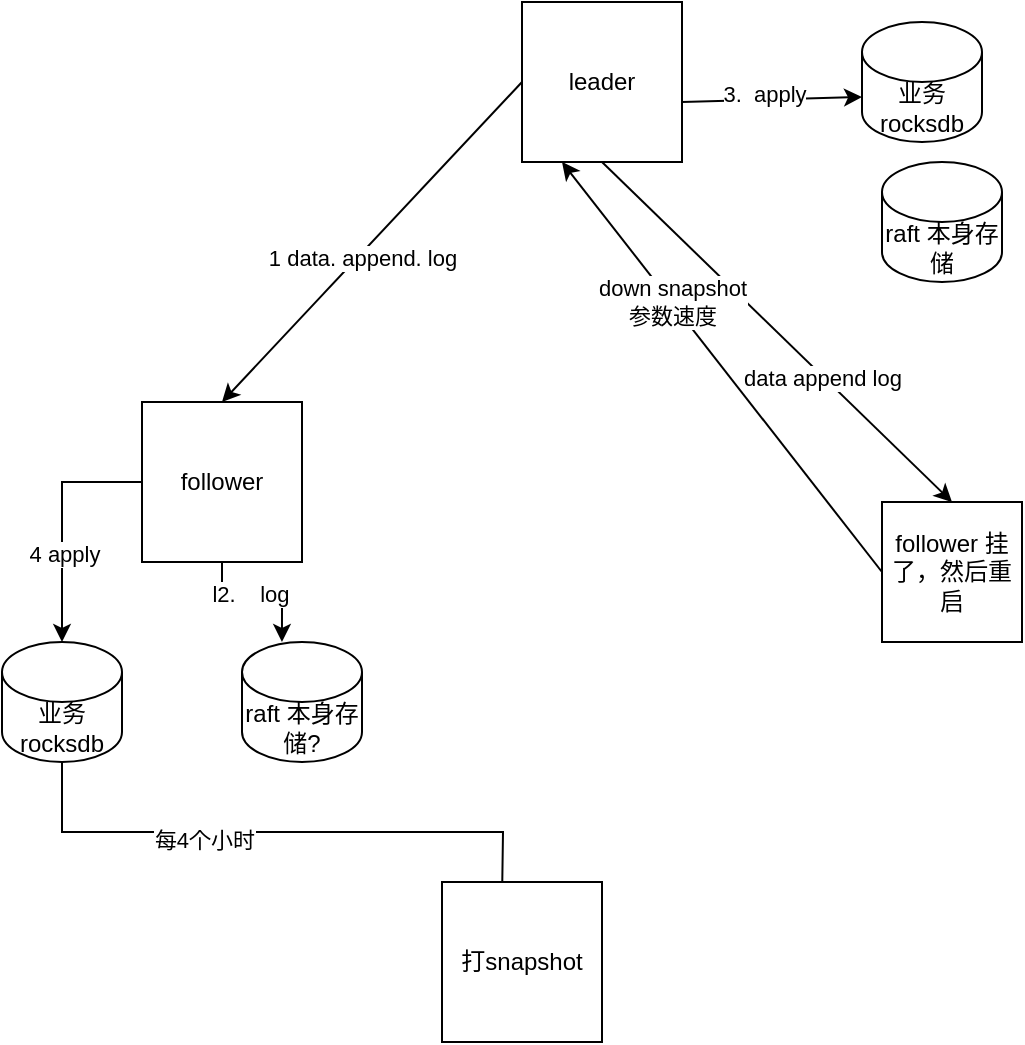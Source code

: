 <mxfile version="22.1.16" type="github">
  <diagram name="第 1 页" id="-bYgTaxVNJsQ00GNJId1">
    <mxGraphModel dx="858" dy="504" grid="1" gridSize="10" guides="1" tooltips="1" connect="1" arrows="1" fold="1" page="1" pageScale="1" pageWidth="827" pageHeight="1169" math="0" shadow="0">
      <root>
        <mxCell id="0" />
        <mxCell id="1" parent="0" />
        <mxCell id="XOAkBOD9G0rYFTy8uTz9-1" value="leader" style="whiteSpace=wrap;html=1;aspect=fixed;" vertex="1" parent="1">
          <mxGeometry x="390" y="40" width="80" height="80" as="geometry" />
        </mxCell>
        <mxCell id="XOAkBOD9G0rYFTy8uTz9-12" style="edgeStyle=orthogonalEdgeStyle;rounded=0;orthogonalLoop=1;jettySize=auto;html=1;exitX=0;exitY=0.5;exitDx=0;exitDy=0;" edge="1" parent="1" source="XOAkBOD9G0rYFTy8uTz9-2" target="XOAkBOD9G0rYFTy8uTz9-7">
          <mxGeometry relative="1" as="geometry" />
        </mxCell>
        <mxCell id="XOAkBOD9G0rYFTy8uTz9-19" value="4 apply" style="edgeLabel;html=1;align=center;verticalAlign=middle;resizable=0;points=[];" vertex="1" connectable="0" parent="XOAkBOD9G0rYFTy8uTz9-12">
          <mxGeometry x="0.267" y="1" relative="1" as="geometry">
            <mxPoint as="offset" />
          </mxGeometry>
        </mxCell>
        <mxCell id="XOAkBOD9G0rYFTy8uTz9-2" value="follower" style="whiteSpace=wrap;html=1;aspect=fixed;" vertex="1" parent="1">
          <mxGeometry x="200" y="240" width="80" height="80" as="geometry" />
        </mxCell>
        <mxCell id="XOAkBOD9G0rYFTy8uTz9-3" value="业务rocksdb" style="shape=cylinder3;whiteSpace=wrap;html=1;boundedLbl=1;backgroundOutline=1;size=15;" vertex="1" parent="1">
          <mxGeometry x="560" y="50" width="60" height="60" as="geometry" />
        </mxCell>
        <mxCell id="XOAkBOD9G0rYFTy8uTz9-4" value="" style="endArrow=classic;html=1;rounded=0;exitX=0;exitY=0.5;exitDx=0;exitDy=0;entryX=0.5;entryY=0;entryDx=0;entryDy=0;" edge="1" parent="1" source="XOAkBOD9G0rYFTy8uTz9-1" target="XOAkBOD9G0rYFTy8uTz9-2">
          <mxGeometry width="50" height="50" relative="1" as="geometry">
            <mxPoint x="390" y="290" as="sourcePoint" />
            <mxPoint x="440" y="240" as="targetPoint" />
          </mxGeometry>
        </mxCell>
        <mxCell id="XOAkBOD9G0rYFTy8uTz9-9" value="1 data. append. log" style="edgeLabel;html=1;align=center;verticalAlign=middle;resizable=0;points=[];" vertex="1" connectable="0" parent="XOAkBOD9G0rYFTy8uTz9-4">
          <mxGeometry x="0.084" y="2" relative="1" as="geometry">
            <mxPoint as="offset" />
          </mxGeometry>
        </mxCell>
        <mxCell id="XOAkBOD9G0rYFTy8uTz9-5" value="follower 挂了，然后重启" style="whiteSpace=wrap;html=1;aspect=fixed;" vertex="1" parent="1">
          <mxGeometry x="570" y="290" width="70" height="70" as="geometry" />
        </mxCell>
        <mxCell id="XOAkBOD9G0rYFTy8uTz9-6" value="" style="endArrow=classic;html=1;rounded=0;exitX=0.5;exitY=1;exitDx=0;exitDy=0;entryX=0.5;entryY=0;entryDx=0;entryDy=0;" edge="1" parent="1" source="XOAkBOD9G0rYFTy8uTz9-1" target="XOAkBOD9G0rYFTy8uTz9-5">
          <mxGeometry width="50" height="50" relative="1" as="geometry">
            <mxPoint x="520" y="190" as="sourcePoint" />
            <mxPoint x="570" y="140" as="targetPoint" />
          </mxGeometry>
        </mxCell>
        <mxCell id="XOAkBOD9G0rYFTy8uTz9-23" value="data append log" style="edgeLabel;html=1;align=center;verticalAlign=middle;resizable=0;points=[];" vertex="1" connectable="0" parent="XOAkBOD9G0rYFTy8uTz9-6">
          <mxGeometry x="0.262" y="-1" relative="1" as="geometry">
            <mxPoint as="offset" />
          </mxGeometry>
        </mxCell>
        <mxCell id="XOAkBOD9G0rYFTy8uTz9-7" value="业务rocksdb" style="shape=cylinder3;whiteSpace=wrap;html=1;boundedLbl=1;backgroundOutline=1;size=15;" vertex="1" parent="1">
          <mxGeometry x="130" y="360" width="60" height="60" as="geometry" />
        </mxCell>
        <mxCell id="XOAkBOD9G0rYFTy8uTz9-13" style="edgeStyle=orthogonalEdgeStyle;rounded=0;orthogonalLoop=1;jettySize=auto;html=1;exitX=0.5;exitY=1;exitDx=0;exitDy=0;exitPerimeter=0;" edge="1" parent="1" source="XOAkBOD9G0rYFTy8uTz9-7">
          <mxGeometry relative="1" as="geometry">
            <mxPoint x="380" y="490" as="targetPoint" />
          </mxGeometry>
        </mxCell>
        <mxCell id="XOAkBOD9G0rYFTy8uTz9-15" value="每4个小时" style="edgeLabel;html=1;align=center;verticalAlign=middle;resizable=0;points=[];" vertex="1" connectable="0" parent="XOAkBOD9G0rYFTy8uTz9-13">
          <mxGeometry x="-0.274" y="-4" relative="1" as="geometry">
            <mxPoint as="offset" />
          </mxGeometry>
        </mxCell>
        <mxCell id="XOAkBOD9G0rYFTy8uTz9-8" value="raft 本身存储?" style="shape=cylinder3;whiteSpace=wrap;html=1;boundedLbl=1;backgroundOutline=1;size=15;" vertex="1" parent="1">
          <mxGeometry x="250" y="360" width="60" height="60" as="geometry" />
        </mxCell>
        <mxCell id="XOAkBOD9G0rYFTy8uTz9-10" style="edgeStyle=orthogonalEdgeStyle;rounded=0;orthogonalLoop=1;jettySize=auto;html=1;exitX=0.5;exitY=1;exitDx=0;exitDy=0;entryX=0.333;entryY=0;entryDx=0;entryDy=0;entryPerimeter=0;" edge="1" parent="1" source="XOAkBOD9G0rYFTy8uTz9-2" target="XOAkBOD9G0rYFTy8uTz9-8">
          <mxGeometry relative="1" as="geometry" />
        </mxCell>
        <mxCell id="XOAkBOD9G0rYFTy8uTz9-11" value="l2.&amp;nbsp; &amp;nbsp; log" style="edgeLabel;html=1;align=center;verticalAlign=middle;resizable=0;points=[];" vertex="1" connectable="0" parent="XOAkBOD9G0rYFTy8uTz9-10">
          <mxGeometry x="-0.04" y="4" relative="1" as="geometry">
            <mxPoint as="offset" />
          </mxGeometry>
        </mxCell>
        <mxCell id="XOAkBOD9G0rYFTy8uTz9-14" value="打snapshot" style="whiteSpace=wrap;html=1;aspect=fixed;" vertex="1" parent="1">
          <mxGeometry x="350" y="480" width="80" height="80" as="geometry" />
        </mxCell>
        <mxCell id="XOAkBOD9G0rYFTy8uTz9-16" value="" style="endArrow=classic;html=1;rounded=0;entryX=0;entryY=0;entryDx=0;entryDy=37.5;entryPerimeter=0;" edge="1" parent="1" target="XOAkBOD9G0rYFTy8uTz9-3">
          <mxGeometry width="50" height="50" relative="1" as="geometry">
            <mxPoint x="470" y="90" as="sourcePoint" />
            <mxPoint x="520" y="40" as="targetPoint" />
          </mxGeometry>
        </mxCell>
        <mxCell id="XOAkBOD9G0rYFTy8uTz9-17" value="3.&amp;nbsp; apply" style="edgeLabel;html=1;align=center;verticalAlign=middle;resizable=0;points=[];" vertex="1" connectable="0" parent="XOAkBOD9G0rYFTy8uTz9-16">
          <mxGeometry x="-0.087" y="3" relative="1" as="geometry">
            <mxPoint as="offset" />
          </mxGeometry>
        </mxCell>
        <mxCell id="XOAkBOD9G0rYFTy8uTz9-20" value="" style="endArrow=classic;html=1;rounded=0;entryX=0.25;entryY=1;entryDx=0;entryDy=0;exitX=0;exitY=0.5;exitDx=0;exitDy=0;" edge="1" parent="1" source="XOAkBOD9G0rYFTy8uTz9-5" target="XOAkBOD9G0rYFTy8uTz9-1">
          <mxGeometry width="50" height="50" relative="1" as="geometry">
            <mxPoint x="410" y="270" as="sourcePoint" />
            <mxPoint x="460" y="220" as="targetPoint" />
          </mxGeometry>
        </mxCell>
        <mxCell id="XOAkBOD9G0rYFTy8uTz9-21" value="down snapshot&lt;br&gt;参数速度" style="edgeLabel;html=1;align=center;verticalAlign=middle;resizable=0;points=[];" vertex="1" connectable="0" parent="XOAkBOD9G0rYFTy8uTz9-20">
          <mxGeometry x="0.314" relative="1" as="geometry">
            <mxPoint as="offset" />
          </mxGeometry>
        </mxCell>
        <mxCell id="XOAkBOD9G0rYFTy8uTz9-22" value="raft 本身存储" style="shape=cylinder3;whiteSpace=wrap;html=1;boundedLbl=1;backgroundOutline=1;size=15;" vertex="1" parent="1">
          <mxGeometry x="570" y="120" width="60" height="60" as="geometry" />
        </mxCell>
      </root>
    </mxGraphModel>
  </diagram>
</mxfile>
